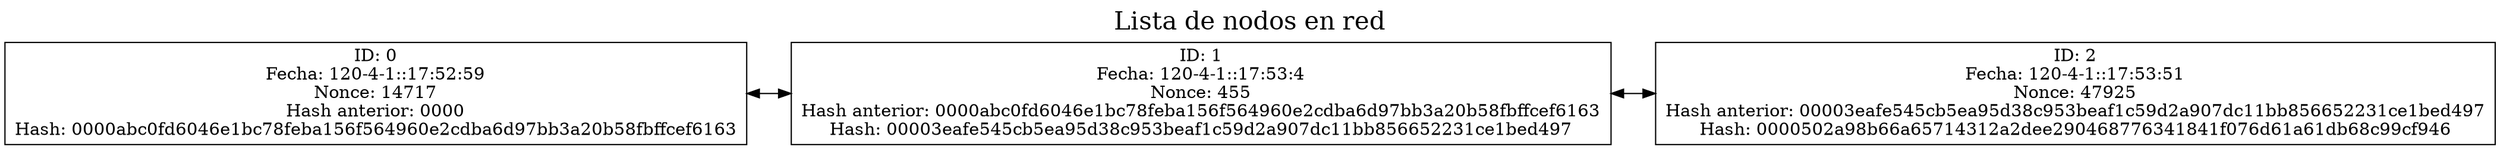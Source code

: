 digraph grafica{
graph[label="Lista de nodos en red", labelloc=t, fontsize=20, compound=true];
rankdir = LR;
node [shape=record];
splines=false; NodeLogChange0 [label ="ID: 0\nFecha: 120-4-1::17:52:59\nNonce: 14717\nHash anterior: 0000\nHash: 0000abc0fd6046e1bc78feba156f564960e2cdba6d97bb3a20b58fbffcef6163 "]
NodeLogChange1 [label ="ID: 1\nFecha: 120-4-1::17:53:4\nNonce: 455\nHash anterior: 0000abc0fd6046e1bc78feba156f564960e2cdba6d97bb3a20b58fbffcef6163\nHash: 00003eafe545cb5ea95d38c953beaf1c59d2a907dc11bb856652231ce1bed497 "]
NodeLogChange2 [label ="ID: 2\nFecha: 120-4-1::17:53:51\nNonce: 47925\nHash anterior: 00003eafe545cb5ea95d38c953beaf1c59d2a907dc11bb856652231ce1bed497\nHash: 0000502a98b66a65714312a2dee290468776341841f076d61a61db68c99cf946 "]
NodeLogChange0->NodeLogChange1[dir=both]NodeLogChange1->NodeLogChange2[dir=both]}